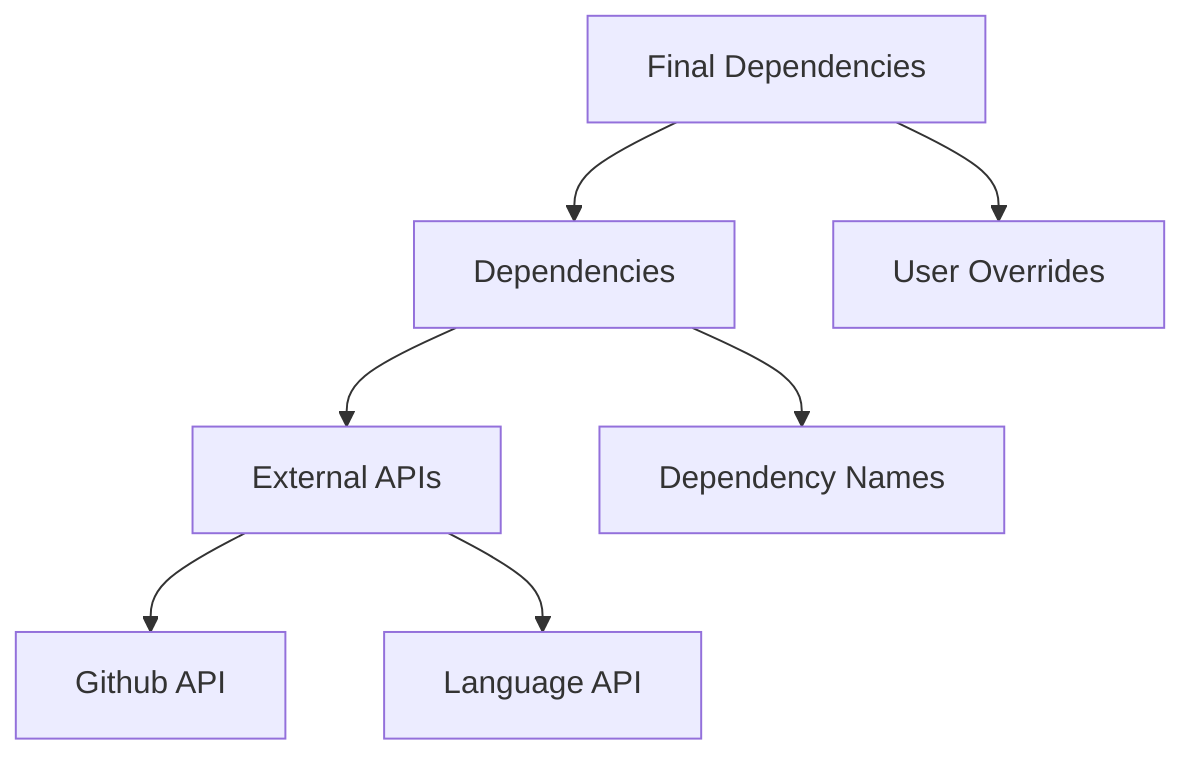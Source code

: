 graph TD

external_api --> github[Github API]
external_api --> language_api[Language API]

dependencies --> external_api[External APIs]
dependencies[Dependencies] --> dependency_names[Dependency Names]

final_dependencies --> dependencies
final_dependencies[Final Dependencies] --> user_overrides[User Overrides]